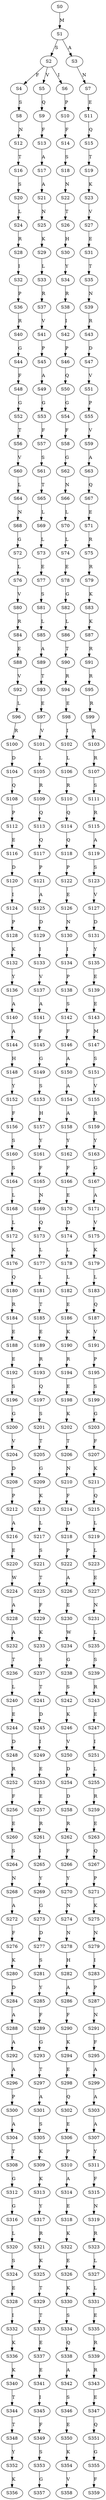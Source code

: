 strict digraph  {
	S0 -> S1 [ label = M ];
	S1 -> S2 [ label = S ];
	S1 -> S3 [ label = A ];
	S2 -> S4 [ label = F ];
	S2 -> S5 [ label = V ];
	S2 -> S6 [ label = I ];
	S3 -> S7 [ label = N ];
	S4 -> S8 [ label = S ];
	S5 -> S9 [ label = Q ];
	S6 -> S10 [ label = P ];
	S7 -> S11 [ label = E ];
	S8 -> S12 [ label = N ];
	S9 -> S13 [ label = F ];
	S10 -> S14 [ label = F ];
	S11 -> S15 [ label = Q ];
	S12 -> S16 [ label = T ];
	S13 -> S17 [ label = A ];
	S14 -> S18 [ label = S ];
	S15 -> S19 [ label = T ];
	S16 -> S20 [ label = S ];
	S17 -> S21 [ label = A ];
	S18 -> S22 [ label = N ];
	S19 -> S23 [ label = K ];
	S20 -> S24 [ label = L ];
	S21 -> S25 [ label = N ];
	S22 -> S26 [ label = T ];
	S23 -> S27 [ label = V ];
	S24 -> S28 [ label = R ];
	S25 -> S29 [ label = K ];
	S26 -> S30 [ label = H ];
	S27 -> S31 [ label = E ];
	S28 -> S32 [ label = I ];
	S29 -> S33 [ label = L ];
	S30 -> S34 [ label = Y ];
	S31 -> S35 [ label = T ];
	S32 -> S36 [ label = P ];
	S33 -> S37 [ label = R ];
	S34 -> S38 [ label = R ];
	S35 -> S39 [ label = N ];
	S36 -> S40 [ label = R ];
	S37 -> S41 [ label = V ];
	S38 -> S42 [ label = I ];
	S39 -> S43 [ label = R ];
	S40 -> S44 [ label = G ];
	S41 -> S45 [ label = P ];
	S42 -> S46 [ label = P ];
	S43 -> S47 [ label = D ];
	S44 -> S48 [ label = F ];
	S45 -> S49 [ label = A ];
	S46 -> S50 [ label = Q ];
	S47 -> S51 [ label = V ];
	S48 -> S52 [ label = G ];
	S49 -> S53 [ label = G ];
	S50 -> S54 [ label = G ];
	S51 -> S55 [ label = P ];
	S52 -> S56 [ label = T ];
	S53 -> S57 [ label = F ];
	S54 -> S58 [ label = F ];
	S55 -> S59 [ label = V ];
	S56 -> S60 [ label = V ];
	S57 -> S61 [ label = S ];
	S58 -> S62 [ label = G ];
	S59 -> S63 [ label = A ];
	S60 -> S64 [ label = L ];
	S61 -> S65 [ label = T ];
	S62 -> S66 [ label = N ];
	S63 -> S67 [ label = Q ];
	S64 -> S68 [ label = N ];
	S65 -> S69 [ label = L ];
	S66 -> S70 [ label = L ];
	S67 -> S71 [ label = E ];
	S68 -> S72 [ label = G ];
	S69 -> S73 [ label = L ];
	S70 -> S74 [ label = L ];
	S71 -> S75 [ label = R ];
	S72 -> S76 [ label = L ];
	S73 -> S77 [ label = E ];
	S74 -> S78 [ label = E ];
	S75 -> S79 [ label = R ];
	S76 -> S80 [ label = V ];
	S77 -> S81 [ label = S ];
	S78 -> S82 [ label = G ];
	S79 -> S83 [ label = K ];
	S80 -> S84 [ label = R ];
	S81 -> S85 [ label = L ];
	S82 -> S86 [ label = L ];
	S83 -> S87 [ label = K ];
	S84 -> S88 [ label = E ];
	S85 -> S89 [ label = A ];
	S86 -> S90 [ label = T ];
	S87 -> S91 [ label = R ];
	S88 -> S92 [ label = V ];
	S89 -> S93 [ label = T ];
	S90 -> S94 [ label = R ];
	S91 -> S95 [ label = R ];
	S92 -> S96 [ label = L ];
	S93 -> S97 [ label = E ];
	S94 -> S98 [ label = E ];
	S95 -> S99 [ label = R ];
	S96 -> S100 [ label = R ];
	S97 -> S101 [ label = V ];
	S98 -> S102 [ label = I ];
	S99 -> S103 [ label = R ];
	S100 -> S104 [ label = D ];
	S101 -> S105 [ label = L ];
	S102 -> S106 [ label = L ];
	S103 -> S107 [ label = R ];
	S104 -> S108 [ label = Q ];
	S105 -> S109 [ label = R ];
	S106 -> S110 [ label = R ];
	S107 -> S111 [ label = S ];
	S108 -> S112 [ label = P ];
	S109 -> S113 [ label = Q ];
	S110 -> S114 [ label = Q ];
	S111 -> S115 [ label = R ];
	S112 -> S116 [ label = E ];
	S113 -> S117 [ label = Q ];
	S114 -> S118 [ label = Q ];
	S115 -> S119 [ label = A ];
	S116 -> S120 [ label = D ];
	S117 -> S121 [ label = P ];
	S118 -> S122 [ label = P ];
	S119 -> S123 [ label = S ];
	S120 -> S124 [ label = I ];
	S121 -> S125 [ label = A ];
	S122 -> S126 [ label = E ];
	S123 -> S127 [ label = V ];
	S124 -> S128 [ label = P ];
	S125 -> S129 [ label = D ];
	S126 -> S130 [ label = N ];
	S127 -> S131 [ label = D ];
	S128 -> S132 [ label = K ];
	S129 -> S133 [ label = I ];
	S130 -> S134 [ label = I ];
	S131 -> S135 [ label = Y ];
	S132 -> S136 [ label = Y ];
	S133 -> S137 [ label = V ];
	S134 -> S138 [ label = P ];
	S135 -> S139 [ label = E ];
	S136 -> S140 [ label = A ];
	S137 -> S141 [ label = A ];
	S138 -> S142 [ label = S ];
	S139 -> S143 [ label = E ];
	S140 -> S144 [ label = A ];
	S141 -> S145 [ label = F ];
	S142 -> S146 [ label = F ];
	S143 -> S147 [ label = M ];
	S144 -> S148 [ label = H ];
	S145 -> S149 [ label = G ];
	S146 -> S150 [ label = A ];
	S147 -> S151 [ label = S ];
	S148 -> S152 [ label = Y ];
	S149 -> S153 [ label = S ];
	S150 -> S154 [ label = A ];
	S151 -> S155 [ label = V ];
	S152 -> S156 [ label = F ];
	S153 -> S157 [ label = H ];
	S154 -> S158 [ label = A ];
	S155 -> S159 [ label = R ];
	S156 -> S160 [ label = S ];
	S157 -> S161 [ label = Y ];
	S158 -> S162 [ label = Y ];
	S159 -> S163 [ label = Y ];
	S160 -> S164 [ label = S ];
	S161 -> S165 [ label = F ];
	S162 -> S166 [ label = F ];
	S163 -> S167 [ label = G ];
	S164 -> S168 [ label = L ];
	S165 -> S169 [ label = N ];
	S166 -> S170 [ label = E ];
	S167 -> S171 [ label = A ];
	S168 -> S172 [ label = L ];
	S169 -> S173 [ label = Q ];
	S170 -> S174 [ label = D ];
	S171 -> S175 [ label = V ];
	S172 -> S176 [ label = K ];
	S173 -> S177 [ label = L ];
	S174 -> S178 [ label = L ];
	S175 -> S179 [ label = K ];
	S176 -> S180 [ label = Q ];
	S177 -> S181 [ label = L ];
	S178 -> S182 [ label = L ];
	S179 -> S183 [ label = L ];
	S180 -> S184 [ label = R ];
	S181 -> S185 [ label = T ];
	S182 -> S186 [ label = E ];
	S183 -> S187 [ label = Q ];
	S184 -> S188 [ label = E ];
	S185 -> S189 [ label = E ];
	S186 -> S190 [ label = K ];
	S187 -> S191 [ label = V ];
	S188 -> S192 [ label = E ];
	S189 -> S193 [ label = R ];
	S190 -> S194 [ label = R ];
	S191 -> S195 [ label = P ];
	S192 -> S196 [ label = S ];
	S193 -> S197 [ label = Q ];
	S194 -> S198 [ label = E ];
	S195 -> S199 [ label = S ];
	S196 -> S200 [ label = G ];
	S197 -> S201 [ label = S ];
	S198 -> S202 [ label = K ];
	S199 -> S203 [ label = G ];
	S200 -> S204 [ label = V ];
	S201 -> S205 [ label = T ];
	S202 -> S206 [ label = T ];
	S203 -> S207 [ label = F ];
	S204 -> S208 [ label = D ];
	S205 -> S209 [ label = G ];
	S206 -> S210 [ label = N ];
	S207 -> S211 [ label = K ];
	S208 -> S212 [ label = P ];
	S209 -> S213 [ label = K ];
	S210 -> S214 [ label = F ];
	S211 -> S215 [ label = Q ];
	S212 -> S216 [ label = A ];
	S213 -> S217 [ label = L ];
	S214 -> S218 [ label = D ];
	S215 -> S219 [ label = L ];
	S216 -> S220 [ label = E ];
	S217 -> S221 [ label = S ];
	S218 -> S222 [ label = P ];
	S219 -> S223 [ label = L ];
	S220 -> S224 [ label = W ];
	S221 -> S225 [ label = T ];
	S222 -> S226 [ label = A ];
	S223 -> S227 [ label = E ];
	S224 -> S228 [ label = A ];
	S225 -> S229 [ label = F ];
	S226 -> S230 [ label = E ];
	S227 -> S231 [ label = N ];
	S228 -> S232 [ label = A ];
	S229 -> S233 [ label = K ];
	S230 -> S234 [ label = W ];
	S231 -> S235 [ label = L ];
	S232 -> S236 [ label = T ];
	S233 -> S237 [ label = S ];
	S234 -> S238 [ label = G ];
	S235 -> S239 [ label = S ];
	S236 -> S240 [ label = L ];
	S237 -> S241 [ label = T ];
	S238 -> S242 [ label = S ];
	S239 -> S243 [ label = R ];
	S240 -> S244 [ label = E ];
	S241 -> S245 [ label = D ];
	S242 -> S246 [ label = K ];
	S243 -> S247 [ label = E ];
	S244 -> S248 [ label = D ];
	S245 -> S249 [ label = I ];
	S246 -> S250 [ label = V ];
	S247 -> S251 [ label = I ];
	S248 -> S252 [ label = R ];
	S249 -> S253 [ label = E ];
	S250 -> S254 [ label = D ];
	S251 -> S255 [ label = L ];
	S252 -> S256 [ label = F ];
	S253 -> S257 [ label = E ];
	S254 -> S258 [ label = D ];
	S255 -> S259 [ label = R ];
	S256 -> S260 [ label = E ];
	S257 -> S261 [ label = R ];
	S258 -> S262 [ label = R ];
	S259 -> S263 [ label = E ];
	S260 -> S264 [ label = S ];
	S261 -> S265 [ label = I ];
	S262 -> S266 [ label = F ];
	S263 -> S267 [ label = Q ];
	S264 -> S268 [ label = N ];
	S265 -> S269 [ label = Y ];
	S266 -> S270 [ label = Y ];
	S267 -> S271 [ label = P ];
	S268 -> S272 [ label = A ];
	S269 -> S273 [ label = G ];
	S270 -> S274 [ label = N ];
	S271 -> S275 [ label = K ];
	S272 -> S276 [ label = F ];
	S273 -> S277 [ label = D ];
	S274 -> S278 [ label = N ];
	S275 -> S279 [ label = N ];
	S276 -> S280 [ label = K ];
	S277 -> S281 [ label = S ];
	S278 -> S282 [ label = H ];
	S279 -> S283 [ label = I ];
	S280 -> S284 [ label = D ];
	S281 -> S285 [ label = Y ];
	S282 -> S286 [ label = A ];
	S283 -> S287 [ label = P ];
	S284 -> S288 [ label = A ];
	S285 -> S289 [ label = F ];
	S286 -> S290 [ label = F ];
	S287 -> S291 [ label = N ];
	S288 -> S292 [ label = A ];
	S289 -> S293 [ label = G ];
	S290 -> S294 [ label = K ];
	S291 -> S295 [ label = F ];
	S292 -> S296 [ label = A ];
	S293 -> S297 [ label = T ];
	S294 -> S298 [ label = E ];
	S295 -> S299 [ label = A ];
	S296 -> S300 [ label = P ];
	S297 -> S301 [ label = A ];
	S298 -> S302 [ label = Q ];
	S299 -> S303 [ label = A ];
	S300 -> S304 [ label = A ];
	S301 -> S305 [ label = S ];
	S302 -> S306 [ label = E ];
	S303 -> S307 [ label = A ];
	S304 -> S308 [ label = T ];
	S305 -> S309 [ label = K ];
	S306 -> S310 [ label = P ];
	S307 -> S311 [ label = Y ];
	S308 -> S312 [ label = G ];
	S309 -> S313 [ label = K ];
	S310 -> S314 [ label = A ];
	S311 -> S315 [ label = F ];
	S312 -> S316 [ label = G ];
	S313 -> S317 [ label = Y ];
	S314 -> S318 [ label = E ];
	S315 -> S319 [ label = N ];
	S316 -> S320 [ label = L ];
	S317 -> S321 [ label = R ];
	S318 -> S322 [ label = K ];
	S319 -> S323 [ label = R ];
	S320 -> S324 [ label = S ];
	S321 -> S325 [ label = K ];
	S322 -> S326 [ label = E ];
	S323 -> S327 [ label = L ];
	S324 -> S328 [ label = E ];
	S325 -> S329 [ label = T ];
	S326 -> S330 [ label = K ];
	S327 -> S331 [ label = L ];
	S328 -> S332 [ label = I ];
	S329 -> S333 [ label = T ];
	S330 -> S334 [ label = S ];
	S331 -> S335 [ label = E ];
	S332 -> S336 [ label = K ];
	S333 -> S337 [ label = E ];
	S334 -> S338 [ label = Q ];
	S335 -> S339 [ label = R ];
	S336 -> S340 [ label = K ];
	S337 -> S341 [ label = E ];
	S338 -> S342 [ label = A ];
	S339 -> S343 [ label = R ];
	S340 -> S344 [ label = T ];
	S341 -> S345 [ label = I ];
	S342 -> S346 [ label = S ];
	S343 -> S347 [ label = E ];
	S344 -> S348 [ label = T ];
	S345 -> S349 [ label = F ];
	S346 -> S350 [ label = E ];
	S347 -> S351 [ label = Q ];
	S348 -> S352 [ label = Y ];
	S349 -> S353 [ label = S ];
	S350 -> S354 [ label = K ];
	S351 -> S355 [ label = G ];
	S352 -> S356 [ label = K ];
	S353 -> S357 [ label = G ];
	S354 -> S358 [ label = V ];
	S355 -> S359 [ label = F ];
}
